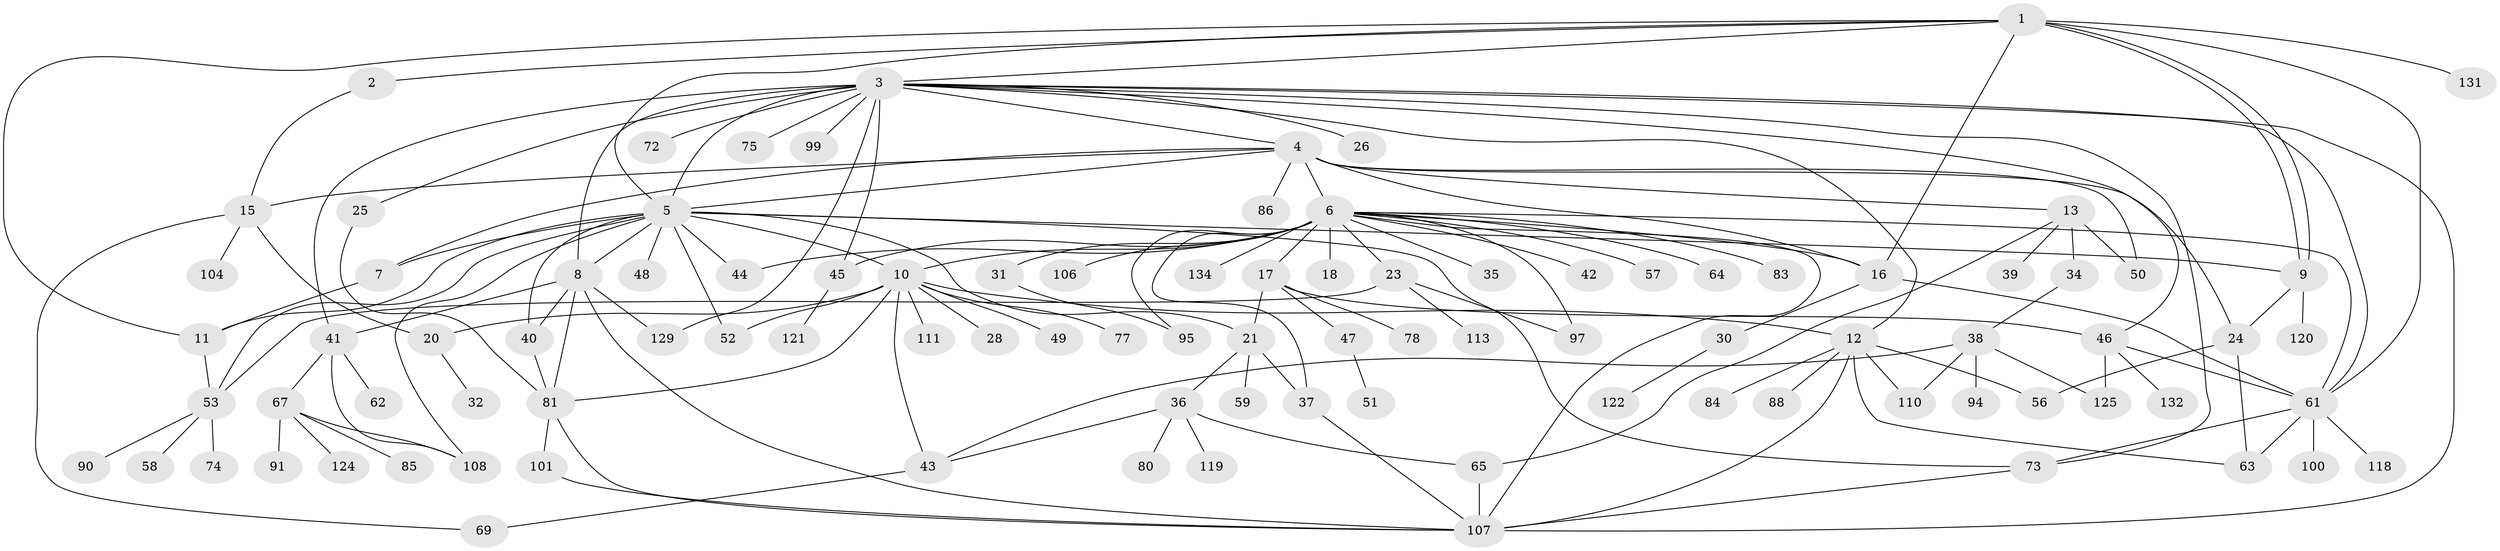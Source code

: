 // Generated by graph-tools (version 1.1) at 2025/51/02/27/25 19:51:56]
// undirected, 97 vertices, 153 edges
graph export_dot {
graph [start="1"]
  node [color=gray90,style=filled];
  1 [super="+76"];
  2;
  3 [super="+29"];
  4 [super="+55"];
  5 [super="+60"];
  6 [super="+14"];
  7 [super="+33"];
  8 [super="+71"];
  9;
  10 [super="+130"];
  11 [super="+116"];
  12 [super="+22"];
  13 [super="+19"];
  15 [super="+98"];
  16;
  17 [super="+27"];
  18;
  20 [super="+117"];
  21;
  23 [super="+54"];
  24 [super="+105"];
  25;
  26;
  28 [super="+114"];
  30;
  31;
  32;
  34;
  35;
  36 [super="+70"];
  37 [super="+103"];
  38 [super="+82"];
  39;
  40;
  41 [super="+127"];
  42;
  43 [super="+79"];
  44;
  45;
  46 [super="+89"];
  47;
  48;
  49;
  50;
  51;
  52;
  53 [super="+123"];
  56;
  57;
  58;
  59 [super="+66"];
  61 [super="+92"];
  62 [super="+68"];
  63 [super="+112"];
  64;
  65 [super="+115"];
  67 [super="+109"];
  69;
  72;
  73;
  74;
  75;
  77;
  78 [super="+87"];
  80 [super="+102"];
  81 [super="+93"];
  83;
  84;
  85;
  86;
  88;
  90;
  91;
  94 [super="+126"];
  95 [super="+96"];
  97;
  99;
  100;
  101;
  104;
  106;
  107 [super="+133"];
  108 [super="+128"];
  110;
  111;
  113;
  118;
  119;
  120;
  121;
  122;
  124;
  125;
  129;
  131;
  132;
  134;
  1 -- 2;
  1 -- 3;
  1 -- 5;
  1 -- 9;
  1 -- 9;
  1 -- 11;
  1 -- 16;
  1 -- 61;
  1 -- 131;
  2 -- 15;
  3 -- 4;
  3 -- 5;
  3 -- 8 [weight=2];
  3 -- 12;
  3 -- 25;
  3 -- 26;
  3 -- 41;
  3 -- 45;
  3 -- 46;
  3 -- 72;
  3 -- 73;
  3 -- 99;
  3 -- 129;
  3 -- 75;
  3 -- 61;
  3 -- 107;
  4 -- 5;
  4 -- 6 [weight=2];
  4 -- 7;
  4 -- 13;
  4 -- 16;
  4 -- 50;
  4 -- 86;
  4 -- 24;
  4 -- 15;
  5 -- 9;
  5 -- 21;
  5 -- 40;
  5 -- 44;
  5 -- 48;
  5 -- 52;
  5 -- 53;
  5 -- 73;
  5 -- 11;
  5 -- 7;
  5 -- 8;
  5 -- 10;
  5 -- 108;
  6 -- 10;
  6 -- 17;
  6 -- 18;
  6 -- 35;
  6 -- 37;
  6 -- 42;
  6 -- 44;
  6 -- 57;
  6 -- 61;
  6 -- 83;
  6 -- 97;
  6 -- 106;
  6 -- 134;
  6 -- 64;
  6 -- 45;
  6 -- 16;
  6 -- 23;
  6 -- 31;
  6 -- 95;
  6 -- 107;
  7 -- 11;
  8 -- 81;
  8 -- 129;
  8 -- 41;
  8 -- 40;
  8 -- 107;
  9 -- 24;
  9 -- 120;
  10 -- 12;
  10 -- 28;
  10 -- 43;
  10 -- 49;
  10 -- 52;
  10 -- 77;
  10 -- 111;
  10 -- 81;
  10 -- 20;
  11 -- 53;
  12 -- 56;
  12 -- 63;
  12 -- 84;
  12 -- 88;
  12 -- 107;
  12 -- 110;
  13 -- 34;
  13 -- 39;
  13 -- 65;
  13 -- 50;
  15 -- 20;
  15 -- 69;
  15 -- 104;
  16 -- 30;
  16 -- 61;
  17 -- 21;
  17 -- 47;
  17 -- 78;
  17 -- 46;
  20 -- 32;
  21 -- 36;
  21 -- 59;
  21 -- 37;
  23 -- 53;
  23 -- 97;
  23 -- 113;
  24 -- 56;
  24 -- 63;
  25 -- 81;
  30 -- 122;
  31 -- 95;
  34 -- 38;
  36 -- 119;
  36 -- 65;
  36 -- 80;
  36 -- 43;
  37 -- 107;
  38 -- 43;
  38 -- 94;
  38 -- 110;
  38 -- 125;
  40 -- 81;
  41 -- 62;
  41 -- 67;
  41 -- 108;
  43 -- 69;
  45 -- 121;
  46 -- 61;
  46 -- 132;
  46 -- 125;
  47 -- 51;
  53 -- 58;
  53 -- 74;
  53 -- 90;
  61 -- 63;
  61 -- 73;
  61 -- 118;
  61 -- 100;
  65 -- 107;
  67 -- 85;
  67 -- 91;
  67 -- 108;
  67 -- 124;
  73 -- 107;
  81 -- 101;
  81 -- 107;
  101 -- 107;
}
